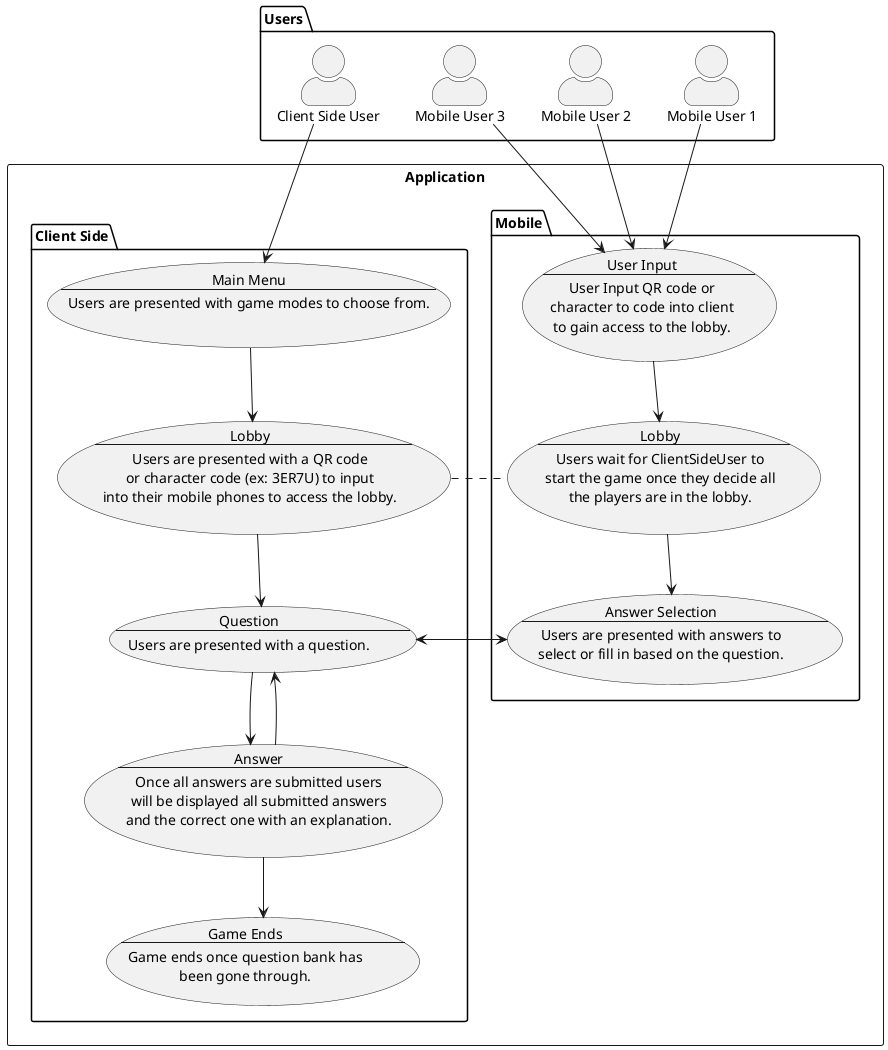 @startuml
skinparam actorStyle awesome
package Users {
    actor "Client Side User" as ClientSideUser
    actor "Mobile User 1" as MobileUser1
    actor "Mobile User 2" as MobileUser2
    actor "Mobile User 3" as MobileUser3
}



rectangle Application {
    package "Client Side" {
    usecase MainMenu as "Main Menu
    --
    Users are presented with game modes to choose from."
    usecase LobbyCS as "Lobby
    --
    Users are presented with a QR code
    or character code (ex: 3ER7U) to input
    into their mobile phones to access the lobby."
    usecase Question as "Question
    --
    Users are presented with a question."
    usecase Answer as "Answer
    --
    Once all answers are submitted users
    will be displayed all submitted answers
    and the correct one with an explanation."
    usecase End as "Game Ends
    --
    Game ends once question bank has
    been gone through."
    }

    package "Mobile" {
    usecase UserInput as "User Input
    --
    User Input QR code or
    character to code into client
    to gain access to the lobby."
    usecase LobbyM as "Lobby
    --
    Users wait for ClientSideUser to
    start the game once they decide all
    the players are in the lobby."
    usecase SelectAnswers as "Answer Selection
    --
    Users are presented with answers to
    select or fill in based on the question."
    }
}
ClientSideUser -->  MainMenu
MainMenu --> LobbyCS
LobbyCS --> Question
Question --> Answer
Question --> SelectAnswers
Answer --> Question
Answer --> End

LobbyCS . LobbyM

MobileUser1 -> UserInput
MobileUser2 -> UserInput
MobileUser3 -> UserInput
UserInput --> LobbyM
LobbyM --> SelectAnswers
SelectAnswers --> Question


@enduml